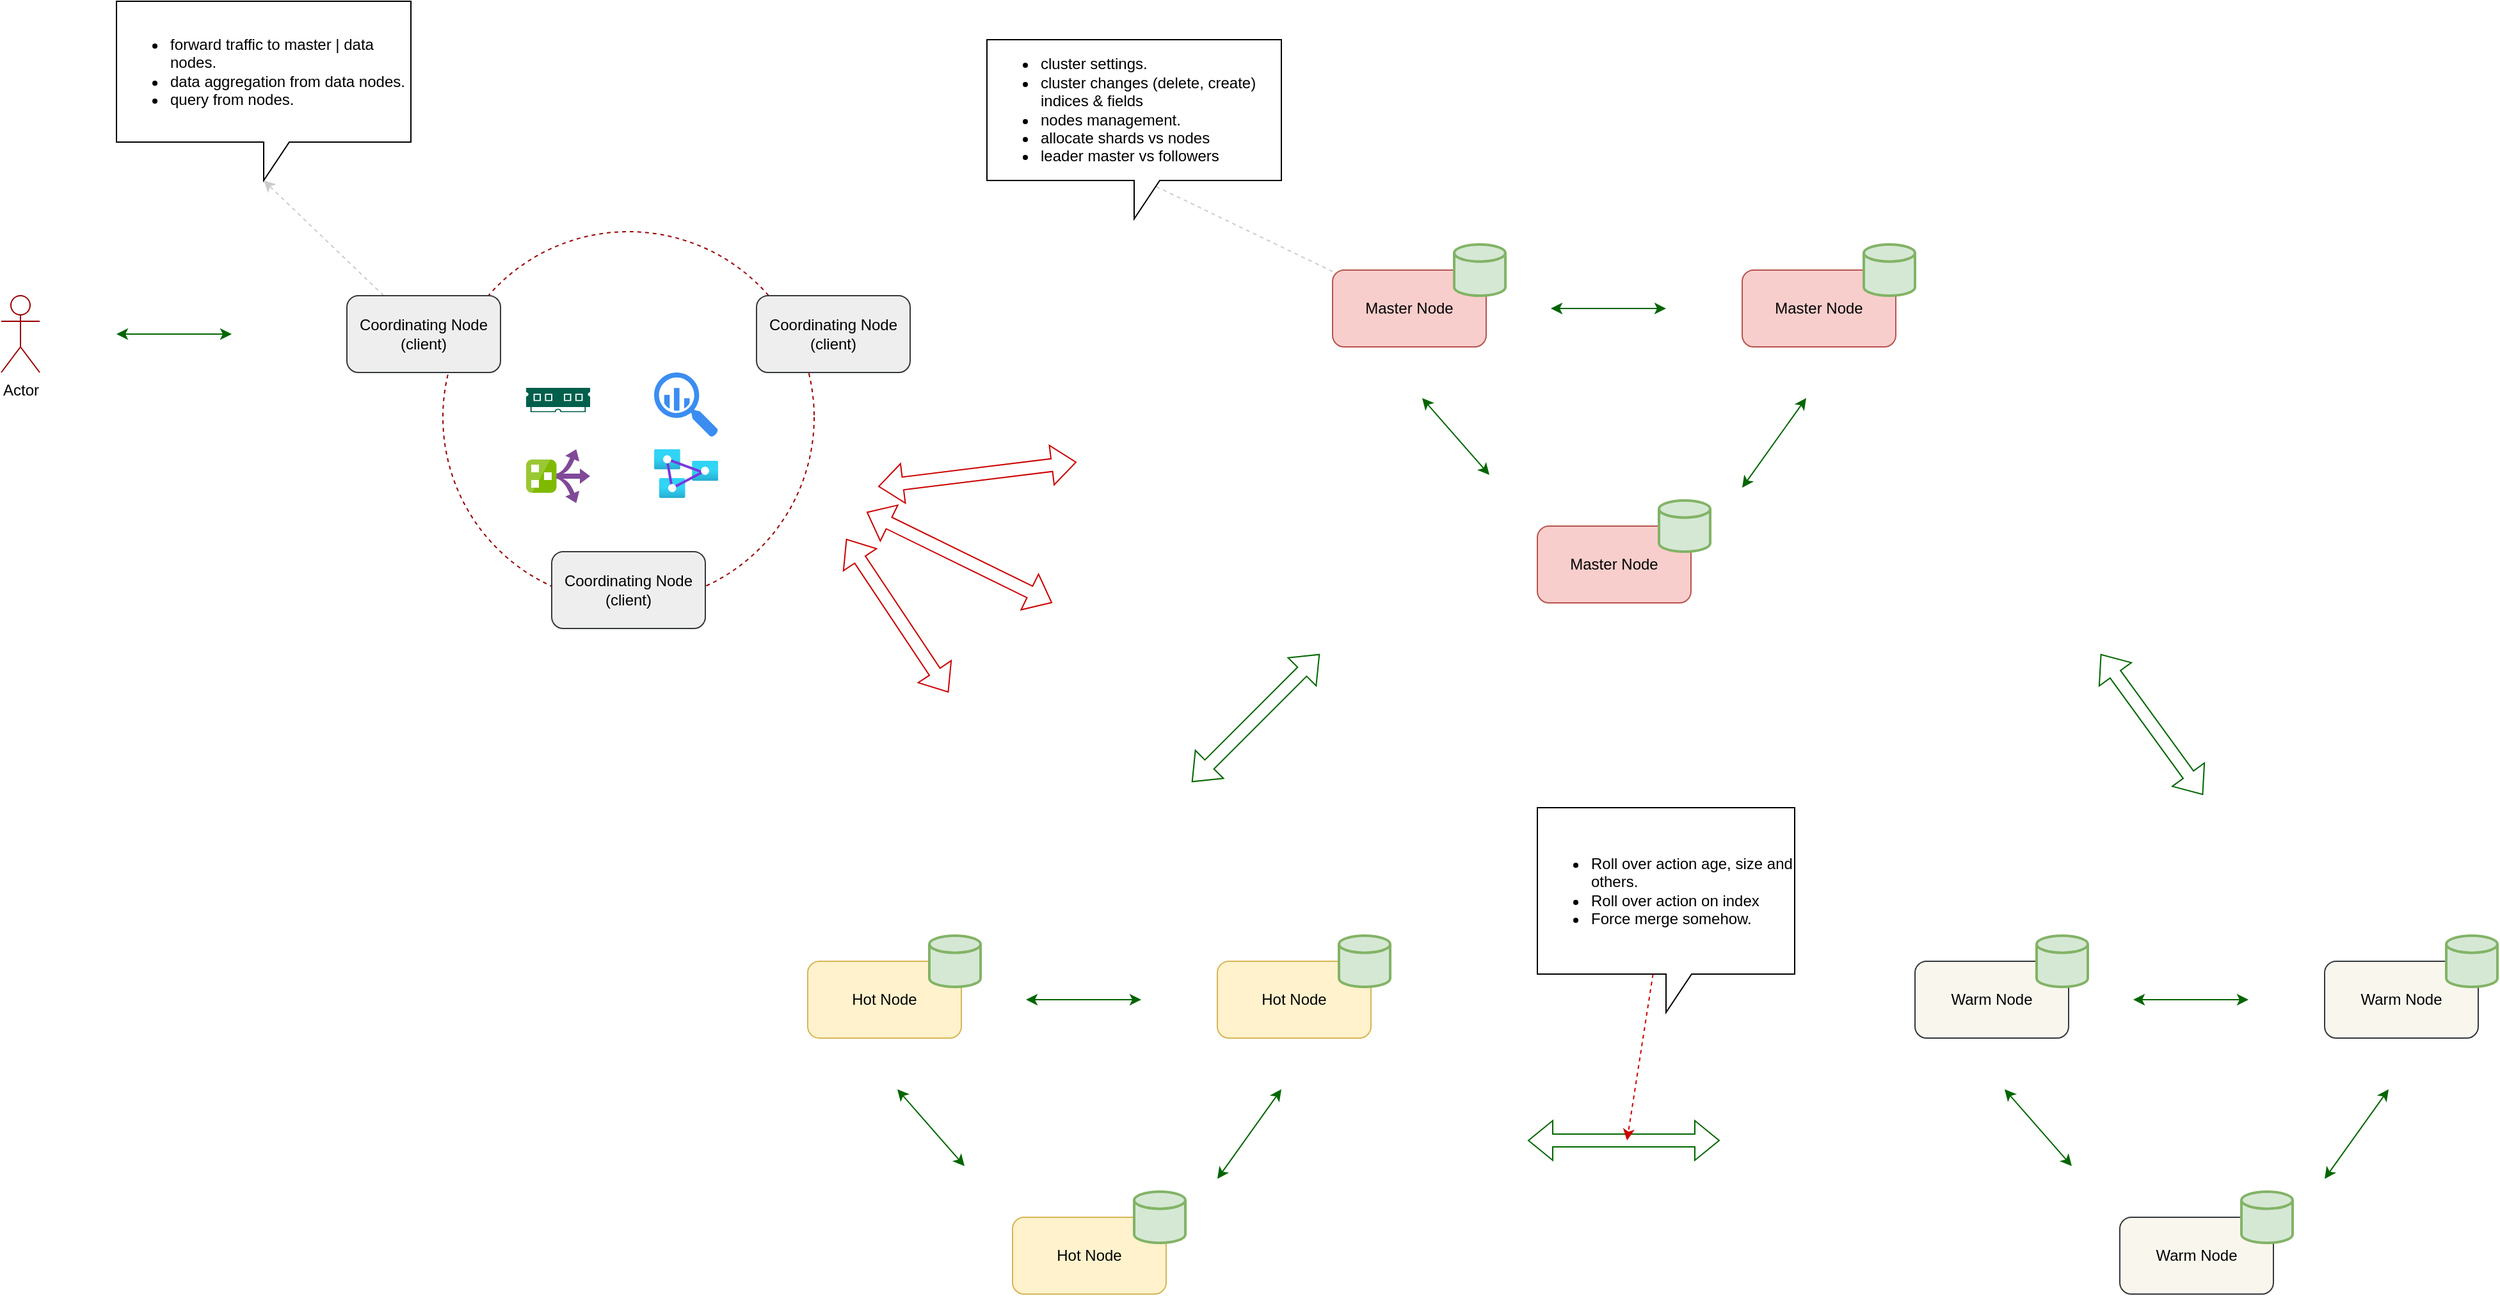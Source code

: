<mxfile version="20.8.23" type="github">
  <diagram name="Page-1" id="OWeuh5Rih9QYdeYNk9eg">
    <mxGraphModel dx="2597" dy="2231" grid="1" gridSize="10" guides="1" tooltips="1" connect="1" arrows="1" fold="1" page="1" pageScale="1" pageWidth="850" pageHeight="1100" math="0" shadow="0">
      <root>
        <mxCell id="0" />
        <mxCell id="1" parent="0" />
        <mxCell id="lQsMLo7POFfHN_5h0St5-64" value="" style="ellipse;whiteSpace=wrap;html=1;aspect=fixed;dashed=1;strokeColor=#990000;" vertex="1" parent="1">
          <mxGeometry x="-465" y="160" width="290" height="290" as="geometry" />
        </mxCell>
        <mxCell id="lQsMLo7POFfHN_5h0St5-43" value="" style="endArrow=classic;startArrow=classic;html=1;rounded=0;strokeColor=#006600;" edge="1" parent="1">
          <mxGeometry width="50" height="50" relative="1" as="geometry">
            <mxPoint x="400.5" y="220" as="sourcePoint" />
            <mxPoint x="490.5" y="220" as="targetPoint" />
          </mxGeometry>
        </mxCell>
        <mxCell id="lQsMLo7POFfHN_5h0St5-44" value="" style="endArrow=classic;startArrow=classic;html=1;rounded=0;strokeColor=#006600;" edge="1" parent="1">
          <mxGeometry width="50" height="50" relative="1" as="geometry">
            <mxPoint x="300" y="290" as="sourcePoint" />
            <mxPoint x="352.5" y="350" as="targetPoint" />
          </mxGeometry>
        </mxCell>
        <mxCell id="lQsMLo7POFfHN_5h0St5-45" value="" style="endArrow=classic;startArrow=classic;html=1;rounded=0;strokeColor=#006600;" edge="1" parent="1">
          <mxGeometry width="50" height="50" relative="1" as="geometry">
            <mxPoint x="550" y="360" as="sourcePoint" />
            <mxPoint x="600" y="290" as="targetPoint" />
          </mxGeometry>
        </mxCell>
        <mxCell id="lQsMLo7POFfHN_5h0St5-46" value="" style="shape=image;html=1;verticalAlign=top;verticalLabelPosition=bottom;labelBackgroundColor=#ffffff;imageAspect=0;aspect=fixed;image=https://cdn3.iconfinder.com/data/icons/arrows-set-12/512/reset-128.png" vertex="1" parent="1">
          <mxGeometry x="421" y="270" width="73" height="73" as="geometry" />
        </mxCell>
        <mxCell id="lQsMLo7POFfHN_5h0St5-72" style="rounded=0;orthogonalLoop=1;jettySize=auto;html=1;entryX=0;entryY=0;entryDx=60;entryDy=80;entryPerimeter=0;strokeColor=#CCCCCC;dashed=1;" edge="1" parent="1" source="lQsMLo7POFfHN_5h0St5-35" target="lQsMLo7POFfHN_5h0St5-71">
          <mxGeometry relative="1" as="geometry" />
        </mxCell>
        <mxCell id="lQsMLo7POFfHN_5h0St5-35" value="Master Node" style="rounded=1;whiteSpace=wrap;html=1;fillColor=#f8cecc;strokeColor=#b85450;" vertex="1" parent="1">
          <mxGeometry x="230" y="190" width="120" height="60" as="geometry" />
        </mxCell>
        <mxCell id="lQsMLo7POFfHN_5h0St5-36" value="" style="strokeWidth=2;html=1;shape=mxgraph.flowchart.database;whiteSpace=wrap;fillColor=#d5e8d4;strokeColor=#82b366;" vertex="1" parent="1">
          <mxGeometry x="325" y="170" width="40" height="40" as="geometry" />
        </mxCell>
        <mxCell id="lQsMLo7POFfHN_5h0St5-41" value="Master Node" style="rounded=1;whiteSpace=wrap;html=1;fillColor=#f8cecc;strokeColor=#b85450;" vertex="1" parent="1">
          <mxGeometry x="550" y="190" width="120" height="60" as="geometry" />
        </mxCell>
        <mxCell id="lQsMLo7POFfHN_5h0St5-42" value="" style="strokeWidth=2;html=1;shape=mxgraph.flowchart.database;whiteSpace=wrap;fillColor=#d5e8d4;strokeColor=#82b366;" vertex="1" parent="1">
          <mxGeometry x="645" y="170" width="40" height="40" as="geometry" />
        </mxCell>
        <mxCell id="lQsMLo7POFfHN_5h0St5-38" value="Master Node" style="rounded=1;whiteSpace=wrap;html=1;fillColor=#f8cecc;strokeColor=#b85450;" vertex="1" parent="1">
          <mxGeometry x="390" y="390" width="120" height="60" as="geometry" />
        </mxCell>
        <mxCell id="lQsMLo7POFfHN_5h0St5-39" value="" style="strokeWidth=2;html=1;shape=mxgraph.flowchart.database;whiteSpace=wrap;fillColor=#d5e8d4;strokeColor=#82b366;" vertex="1" parent="1">
          <mxGeometry x="485" y="370" width="40" height="40" as="geometry" />
        </mxCell>
        <mxCell id="lQsMLo7POFfHN_5h0St5-14" value="" style="endArrow=classic;startArrow=classic;html=1;rounded=0;strokeColor=#006600;" edge="1" parent="1">
          <mxGeometry width="50" height="50" relative="1" as="geometry">
            <mxPoint x="-9.5" y="760" as="sourcePoint" />
            <mxPoint x="80.5" y="760" as="targetPoint" />
          </mxGeometry>
        </mxCell>
        <mxCell id="lQsMLo7POFfHN_5h0St5-15" value="" style="endArrow=classic;startArrow=classic;html=1;rounded=0;strokeColor=#006600;" edge="1" parent="1">
          <mxGeometry width="50" height="50" relative="1" as="geometry">
            <mxPoint x="-110" y="830" as="sourcePoint" />
            <mxPoint x="-57.5" y="890" as="targetPoint" />
          </mxGeometry>
        </mxCell>
        <mxCell id="lQsMLo7POFfHN_5h0St5-16" value="" style="endArrow=classic;startArrow=classic;html=1;rounded=0;strokeColor=#006600;" edge="1" parent="1">
          <mxGeometry width="50" height="50" relative="1" as="geometry">
            <mxPoint x="140" y="900" as="sourcePoint" />
            <mxPoint x="190" y="830" as="targetPoint" />
          </mxGeometry>
        </mxCell>
        <mxCell id="lQsMLo7POFfHN_5h0St5-17" value="" style="shape=image;html=1;verticalAlign=top;verticalLabelPosition=bottom;labelBackgroundColor=#ffffff;imageAspect=0;aspect=fixed;image=https://cdn3.iconfinder.com/data/icons/arrows-set-12/512/reset-128.png;container=0;" vertex="1" parent="1">
          <mxGeometry x="11" y="810" width="73" height="73" as="geometry" />
        </mxCell>
        <mxCell id="lQsMLo7POFfHN_5h0St5-1" value="Hot Node" style="rounded=1;whiteSpace=wrap;html=1;fillColor=#fff2cc;strokeColor=#d6b656;container=0;" vertex="1" parent="1">
          <mxGeometry x="-180" y="730" width="120" height="60" as="geometry" />
        </mxCell>
        <mxCell id="lQsMLo7POFfHN_5h0St5-6" value="" style="strokeWidth=2;html=1;shape=mxgraph.flowchart.database;whiteSpace=wrap;fillColor=#d5e8d4;strokeColor=#82b366;container=0;" vertex="1" parent="1">
          <mxGeometry x="-85" y="710" width="40" height="40" as="geometry" />
        </mxCell>
        <mxCell id="lQsMLo7POFfHN_5h0St5-9" value="Hot Node" style="rounded=1;whiteSpace=wrap;html=1;fillColor=#fff2cc;strokeColor=#d6b656;container=0;" vertex="1" parent="1">
          <mxGeometry x="-20" y="930" width="120" height="60" as="geometry" />
        </mxCell>
        <mxCell id="lQsMLo7POFfHN_5h0St5-10" value="" style="strokeWidth=2;html=1;shape=mxgraph.flowchart.database;whiteSpace=wrap;fillColor=#d5e8d4;strokeColor=#82b366;container=0;" vertex="1" parent="1">
          <mxGeometry x="75" y="910" width="40" height="40" as="geometry" />
        </mxCell>
        <mxCell id="lQsMLo7POFfHN_5h0St5-12" value="Hot Node" style="rounded=1;whiteSpace=wrap;html=1;fillColor=#fff2cc;strokeColor=#d6b656;container=0;" vertex="1" parent="1">
          <mxGeometry x="140" y="730" width="120" height="60" as="geometry" />
        </mxCell>
        <mxCell id="lQsMLo7POFfHN_5h0St5-13" value="" style="strokeWidth=2;html=1;shape=mxgraph.flowchart.database;whiteSpace=wrap;fillColor=#d5e8d4;strokeColor=#82b366;container=0;" vertex="1" parent="1">
          <mxGeometry x="235" y="710" width="40" height="40" as="geometry" />
        </mxCell>
        <mxCell id="lQsMLo7POFfHN_5h0St5-29" value="" style="endArrow=classic;startArrow=classic;html=1;rounded=0;strokeColor=#006600;" edge="1" parent="1">
          <mxGeometry width="50" height="50" relative="1" as="geometry">
            <mxPoint x="855.5" y="760" as="sourcePoint" />
            <mxPoint x="945.5" y="760" as="targetPoint" />
          </mxGeometry>
        </mxCell>
        <mxCell id="lQsMLo7POFfHN_5h0St5-30" value="" style="endArrow=classic;startArrow=classic;html=1;rounded=0;strokeColor=#006600;" edge="1" parent="1">
          <mxGeometry width="50" height="50" relative="1" as="geometry">
            <mxPoint x="755" y="830" as="sourcePoint" />
            <mxPoint x="807.5" y="890" as="targetPoint" />
          </mxGeometry>
        </mxCell>
        <mxCell id="lQsMLo7POFfHN_5h0St5-31" value="" style="endArrow=classic;startArrow=classic;html=1;rounded=0;strokeColor=#006600;" edge="1" parent="1">
          <mxGeometry width="50" height="50" relative="1" as="geometry">
            <mxPoint x="1005" y="900" as="sourcePoint" />
            <mxPoint x="1055" y="830" as="targetPoint" />
          </mxGeometry>
        </mxCell>
        <mxCell id="lQsMLo7POFfHN_5h0St5-32" value="" style="shape=image;html=1;verticalAlign=top;verticalLabelPosition=bottom;labelBackgroundColor=#ffffff;imageAspect=0;aspect=fixed;image=https://cdn3.iconfinder.com/data/icons/arrows-set-12/512/reset-128.png;container=0;" vertex="1" parent="1">
          <mxGeometry x="876" y="810" width="73" height="73" as="geometry" />
        </mxCell>
        <mxCell id="lQsMLo7POFfHN_5h0St5-21" value="Warm Node" style="rounded=1;whiteSpace=wrap;html=1;fillColor=#f9f7ed;strokeColor=#36393d;container=0;" vertex="1" parent="1">
          <mxGeometry x="685" y="730" width="120" height="60" as="geometry" />
        </mxCell>
        <mxCell id="lQsMLo7POFfHN_5h0St5-22" value="" style="strokeWidth=2;html=1;shape=mxgraph.flowchart.database;whiteSpace=wrap;fillColor=#d5e8d4;strokeColor=#82b366;container=0;" vertex="1" parent="1">
          <mxGeometry x="780" y="710" width="40" height="40" as="geometry" />
        </mxCell>
        <mxCell id="lQsMLo7POFfHN_5h0St5-24" value="Warm Node" style="rounded=1;whiteSpace=wrap;html=1;fillColor=#f9f7ed;strokeColor=#36393d;container=0;" vertex="1" parent="1">
          <mxGeometry x="845" y="930" width="120" height="60" as="geometry" />
        </mxCell>
        <mxCell id="lQsMLo7POFfHN_5h0St5-25" value="" style="strokeWidth=2;html=1;shape=mxgraph.flowchart.database;whiteSpace=wrap;fillColor=#d5e8d4;strokeColor=#82b366;container=0;" vertex="1" parent="1">
          <mxGeometry x="940" y="910" width="40" height="40" as="geometry" />
        </mxCell>
        <mxCell id="lQsMLo7POFfHN_5h0St5-27" value="Warm Node" style="rounded=1;whiteSpace=wrap;html=1;fillColor=#f9f7ed;strokeColor=#36393d;container=0;" vertex="1" parent="1">
          <mxGeometry x="1005" y="730" width="120" height="60" as="geometry" />
        </mxCell>
        <mxCell id="lQsMLo7POFfHN_5h0St5-28" value="" style="strokeWidth=2;html=1;shape=mxgraph.flowchart.database;whiteSpace=wrap;fillColor=#d5e8d4;strokeColor=#82b366;container=0;" vertex="1" parent="1">
          <mxGeometry x="1100" y="710" width="40" height="40" as="geometry" />
        </mxCell>
        <mxCell id="lQsMLo7POFfHN_5h0St5-47" value="" style="shape=flexArrow;endArrow=classic;startArrow=classic;html=1;rounded=0;strokeColor=#006600;" edge="1" parent="1">
          <mxGeometry width="100" height="100" relative="1" as="geometry">
            <mxPoint x="120" y="590" as="sourcePoint" />
            <mxPoint x="220" y="490" as="targetPoint" />
          </mxGeometry>
        </mxCell>
        <mxCell id="lQsMLo7POFfHN_5h0St5-48" value="" style="shape=flexArrow;endArrow=classic;startArrow=classic;html=1;rounded=0;strokeColor=#006600;" edge="1" parent="1">
          <mxGeometry width="100" height="100" relative="1" as="geometry">
            <mxPoint x="382.5" y="870" as="sourcePoint" />
            <mxPoint x="532.5" y="870" as="targetPoint" />
          </mxGeometry>
        </mxCell>
        <mxCell id="lQsMLo7POFfHN_5h0St5-49" value="" style="shape=flexArrow;endArrow=classic;startArrow=classic;html=1;rounded=0;strokeColor=#006600;" edge="1" parent="1">
          <mxGeometry width="100" height="100" relative="1" as="geometry">
            <mxPoint x="830" y="490" as="sourcePoint" />
            <mxPoint x="910" y="600" as="targetPoint" />
          </mxGeometry>
        </mxCell>
        <mxCell id="lQsMLo7POFfHN_5h0St5-74" style="edgeStyle=none;rounded=0;orthogonalLoop=1;jettySize=auto;html=1;entryX=0;entryY=0;entryDx=115;entryDy=140;entryPerimeter=0;dashed=1;strokeColor=#CCCCCC;" edge="1" parent="1" source="lQsMLo7POFfHN_5h0St5-54" target="lQsMLo7POFfHN_5h0St5-73">
          <mxGeometry relative="1" as="geometry" />
        </mxCell>
        <mxCell id="lQsMLo7POFfHN_5h0St5-54" value="Coordinating Node&lt;br&gt;(client)" style="rounded=1;whiteSpace=wrap;html=1;fillColor=#eeeeee;strokeColor=#36393d;" vertex="1" parent="1">
          <mxGeometry x="-540" y="210" width="120" height="60" as="geometry" />
        </mxCell>
        <mxCell id="lQsMLo7POFfHN_5h0St5-56" value="Coordinating&amp;nbsp;Node&lt;br&gt;(client)" style="rounded=1;whiteSpace=wrap;html=1;fillColor=#eeeeee;strokeColor=#36393d;" vertex="1" parent="1">
          <mxGeometry x="-220" y="210" width="120" height="60" as="geometry" />
        </mxCell>
        <mxCell id="lQsMLo7POFfHN_5h0St5-58" value="Coordinating&amp;nbsp;Node&lt;br&gt;(client)" style="rounded=1;whiteSpace=wrap;html=1;fillColor=#eeeeee;strokeColor=#36393d;" vertex="1" parent="1">
          <mxGeometry x="-380" y="410" width="120" height="60" as="geometry" />
        </mxCell>
        <mxCell id="lQsMLo7POFfHN_5h0St5-60" value="" style="sketch=0;html=1;aspect=fixed;strokeColor=none;shadow=0;align=center;verticalAlign=top;fillColor=#3B8DF1;shape=mxgraph.gcp2.big_query" vertex="1" parent="1">
          <mxGeometry x="-300" y="270" width="50" height="50.51" as="geometry" />
        </mxCell>
        <mxCell id="lQsMLo7POFfHN_5h0St5-61" value="" style="sketch=0;aspect=fixed;html=1;points=[];align=center;image;fontSize=12;image=img/lib/mscae/Route_Filter.svg;" vertex="1" parent="1">
          <mxGeometry x="-400" y="330" width="50" height="42" as="geometry" />
        </mxCell>
        <mxCell id="lQsMLo7POFfHN_5h0St5-62" value="" style="sketch=0;pointerEvents=1;shadow=0;dashed=0;html=1;strokeColor=none;fillColor=#005F4B;labelPosition=center;verticalLabelPosition=bottom;verticalAlign=top;align=center;outlineConnect=0;shape=mxgraph.veeam2.ram;" vertex="1" parent="1">
          <mxGeometry x="-400" y="282" width="50" height="19" as="geometry" />
        </mxCell>
        <mxCell id="lQsMLo7POFfHN_5h0St5-63" value="" style="aspect=fixed;html=1;points=[];align=center;image;fontSize=12;image=img/lib/azure2/analytics/Analysis_Services.svg;" vertex="1" parent="1">
          <mxGeometry x="-300" y="330" width="50" height="38.1" as="geometry" />
        </mxCell>
        <mxCell id="lQsMLo7POFfHN_5h0St5-65" value="Actor" style="shape=umlActor;verticalLabelPosition=bottom;verticalAlign=top;html=1;outlineConnect=0;strokeColor=#990000;" vertex="1" parent="1">
          <mxGeometry x="-810" y="210" width="30" height="60" as="geometry" />
        </mxCell>
        <mxCell id="lQsMLo7POFfHN_5h0St5-67" value="" style="endArrow=classic;startArrow=classic;html=1;rounded=0;strokeColor=#006600;" edge="1" parent="1">
          <mxGeometry width="50" height="50" relative="1" as="geometry">
            <mxPoint x="-720" y="240" as="sourcePoint" />
            <mxPoint x="-630" y="240" as="targetPoint" />
          </mxGeometry>
        </mxCell>
        <mxCell id="lQsMLo7POFfHN_5h0St5-71" value="&lt;ul&gt;&lt;li&gt;cluster settings.&lt;/li&gt;&lt;li&gt;cluster changes (delete, create) indices &amp;amp; fields&lt;/li&gt;&lt;li&gt;nodes management.&lt;/li&gt;&lt;li&gt;allocate shards vs nodes&lt;/li&gt;&lt;li&gt;leader master vs followers&lt;/li&gt;&lt;/ul&gt;" style="shape=callout;whiteSpace=wrap;html=1;perimeter=calloutPerimeter;strokeColor=#000000;align=left;" vertex="1" parent="1">
          <mxGeometry x="-40" y="10" width="230" height="140" as="geometry" />
        </mxCell>
        <mxCell id="lQsMLo7POFfHN_5h0St5-73" value="&lt;ul&gt;&lt;li&gt;forward traffic to master | data nodes.&lt;/li&gt;&lt;li&gt;data aggregation from data nodes.&lt;/li&gt;&lt;li&gt;query from nodes.&lt;/li&gt;&lt;/ul&gt;" style="shape=callout;whiteSpace=wrap;html=1;perimeter=calloutPerimeter;strokeColor=#000000;align=left;" vertex="1" parent="1">
          <mxGeometry x="-720" y="-20" width="230" height="140" as="geometry" />
        </mxCell>
        <mxCell id="lQsMLo7POFfHN_5h0St5-75" value="" style="shape=flexArrow;endArrow=classic;startArrow=classic;html=1;rounded=0;strokeColor=#CC0000;" edge="1" parent="1">
          <mxGeometry width="100" height="100" relative="1" as="geometry">
            <mxPoint x="-125" y="359.05" as="sourcePoint" />
            <mxPoint x="30" y="340" as="targetPoint" />
          </mxGeometry>
        </mxCell>
        <mxCell id="lQsMLo7POFfHN_5h0St5-76" value="" style="shape=flexArrow;endArrow=classic;startArrow=classic;html=1;rounded=0;strokeColor=#CC0000;" edge="1" parent="1">
          <mxGeometry width="100" height="100" relative="1" as="geometry">
            <mxPoint x="-134" y="379.05" as="sourcePoint" />
            <mxPoint x="11" y="450" as="targetPoint" />
          </mxGeometry>
        </mxCell>
        <mxCell id="lQsMLo7POFfHN_5h0St5-77" value="" style="shape=flexArrow;endArrow=classic;startArrow=classic;html=1;rounded=0;strokeColor=#CC0000;" edge="1" parent="1">
          <mxGeometry width="100" height="100" relative="1" as="geometry">
            <mxPoint x="-150" y="400" as="sourcePoint" />
            <mxPoint x="-70" y="520" as="targetPoint" />
          </mxGeometry>
        </mxCell>
        <mxCell id="lQsMLo7POFfHN_5h0St5-79" style="edgeStyle=none;rounded=0;orthogonalLoop=1;jettySize=auto;html=1;dashed=1;strokeColor=#CC0000;" edge="1" parent="1" source="lQsMLo7POFfHN_5h0St5-78">
          <mxGeometry relative="1" as="geometry">
            <mxPoint x="460" y="870" as="targetPoint" />
          </mxGeometry>
        </mxCell>
        <mxCell id="lQsMLo7POFfHN_5h0St5-78" value="&lt;ul&gt;&lt;li&gt;Roll over action age, size and others.&lt;/li&gt;&lt;li&gt;Roll over action on index&lt;/li&gt;&lt;li&gt;Force merge somehow.&lt;/li&gt;&lt;/ul&gt;" style="shape=callout;whiteSpace=wrap;html=1;perimeter=calloutPerimeter;strokeColor=#000000;align=left;" vertex="1" parent="1">
          <mxGeometry x="390" y="610" width="201" height="160" as="geometry" />
        </mxCell>
      </root>
    </mxGraphModel>
  </diagram>
</mxfile>
